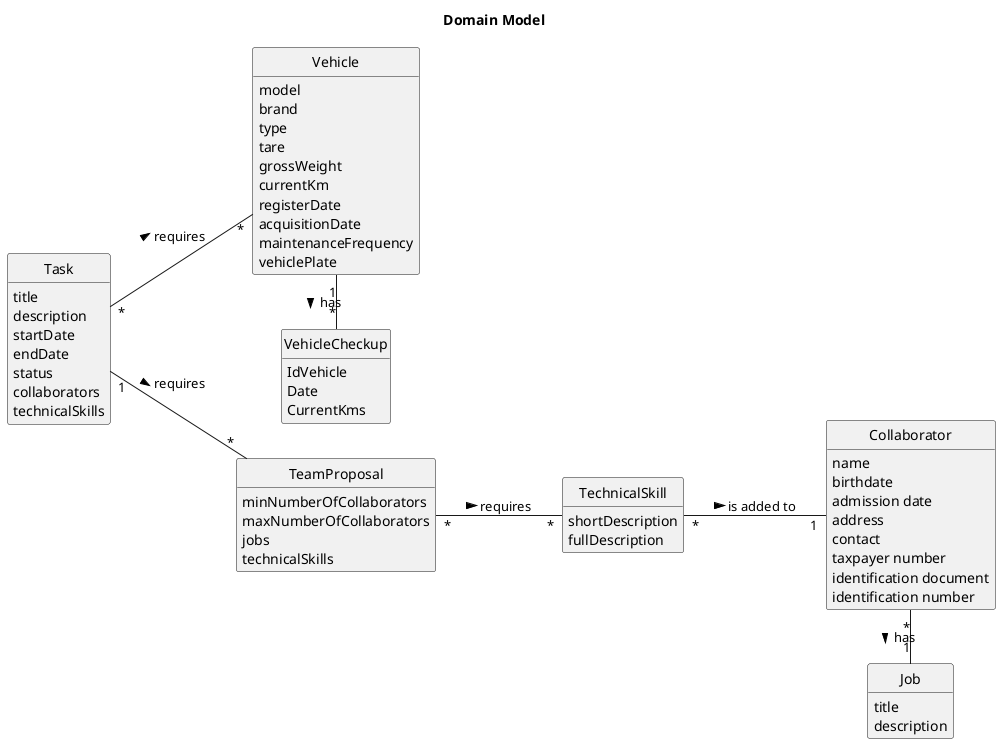 @startuml
skinparam monochrome true
skinparam packageStyle rectangle
skinparam shadowing false

left to right direction

skinparam classAttributeIconSize 0
hide circle
hide methods

title Domain Model


class VehicleCheckup {
    IdVehicle
    Date
    CurrentKms
}


class TechnicalSkill{
    shortDescription
    fullDescription
}
class TeamProposal{
     minNumberOfCollaborators
     maxNumberOfCollaborators
     jobs
     technicalSkills

 }

class Task{
    title
    description
    startDate
    endDate
    status
    collaborators
    technicalSkills
}


class Vehicle{
    model
    brand
    type
    tare
    grossWeight
    currentKm
    registerDate
    acquisitionDate
    maintenanceFrequency
    vehiclePlate
}

class Job{
    title
    description
}

class Collaborator {
    name
    birthdate
    admission date
    address
    contact
    taxpayer number
    identification document
    identification number
}

Task "*" -- "*" Vehicle : requires >

Task "1" -- "*" TeamProposal : requires >

TeamProposal "*" -- "*" TechnicalSkill : requires >



Vehicle "1" - "*" VehicleCheckup : has >
TechnicalSkill "*" -- "1" Collaborator : is added to >
Collaborator "*" - "1" Job : has >

@enduml